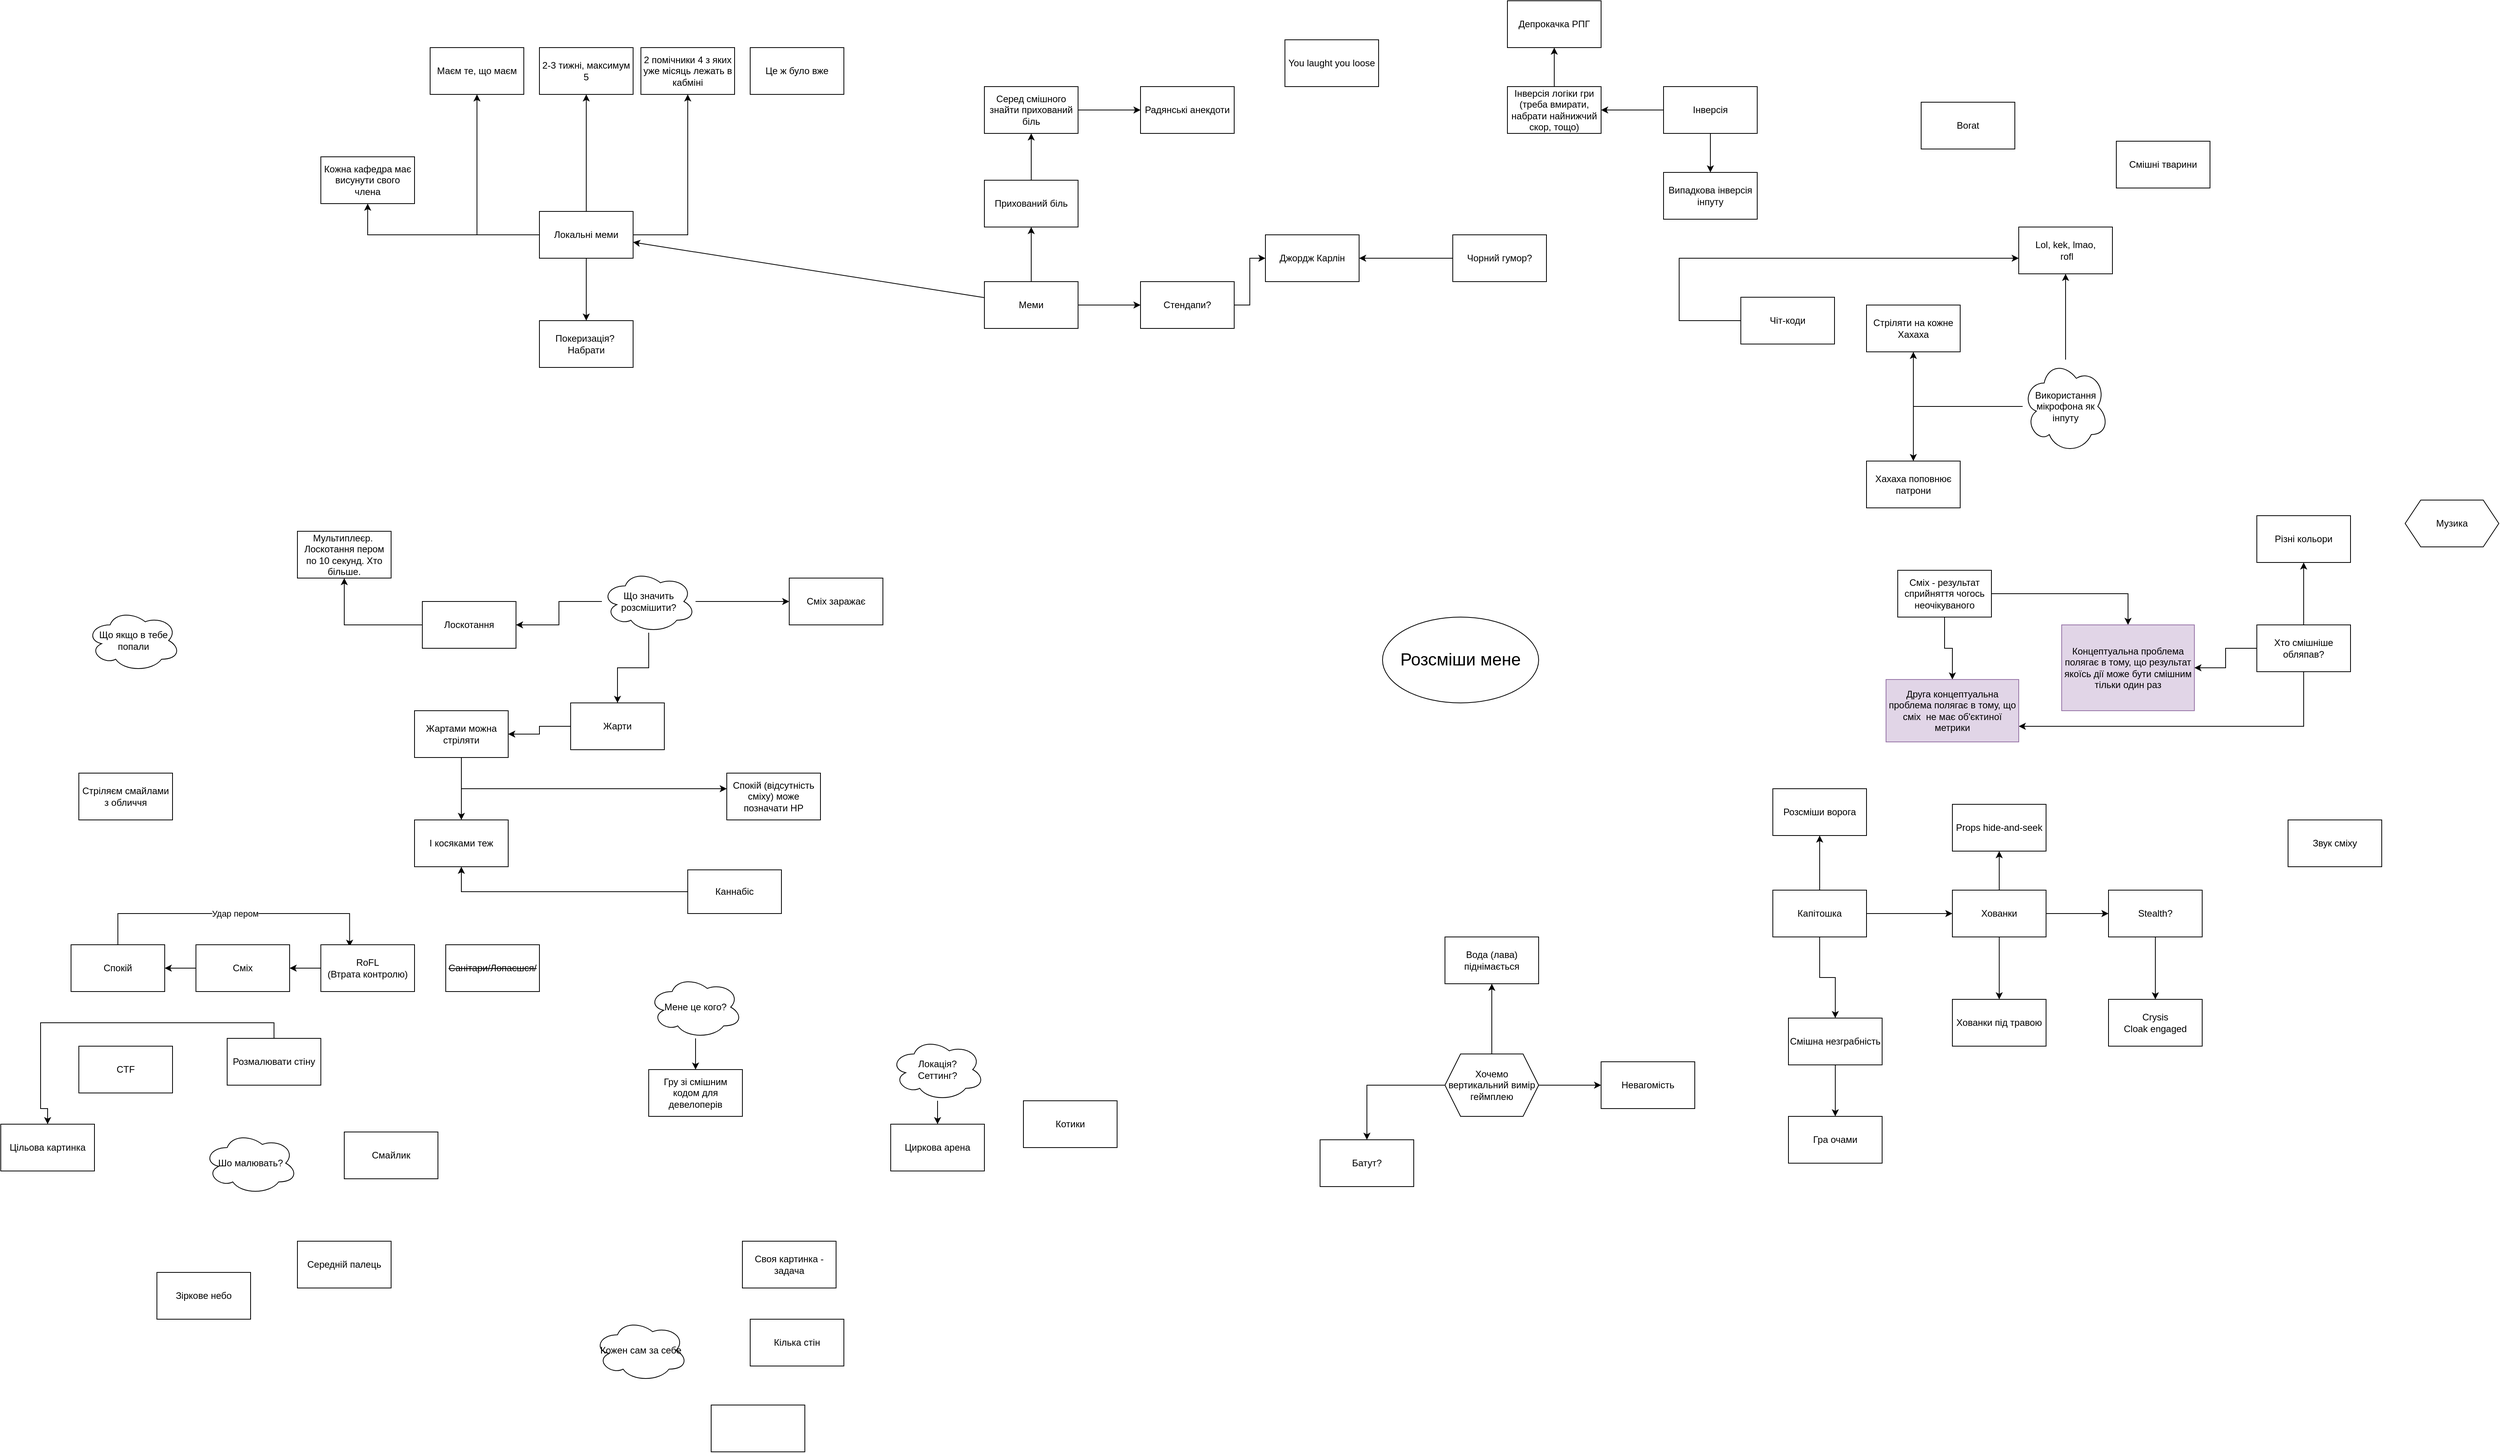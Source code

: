 <mxfile version="21.5.0" type="device" pages="4">
  <diagram name="Page-1" id="KfN3-ES_ZNWc4N_3WJaF">
    <mxGraphModel dx="2571" dy="1612" grid="1" gridSize="10" guides="1" tooltips="1" connect="1" arrows="1" fold="1" page="1" pageScale="1" pageWidth="1169" pageHeight="827" math="0" shadow="0">
      <root>
        <mxCell id="0" />
        <mxCell id="1" parent="0" />
        <mxCell id="_0yapwOF6thnZx6yAsIb-8" style="edgeStyle=orthogonalEdgeStyle;rounded=0;orthogonalLoop=1;jettySize=auto;html=1;" parent="1" source="_0yapwOF6thnZx6yAsIb-2" target="_0yapwOF6thnZx6yAsIb-9" edge="1">
          <mxGeometry relative="1" as="geometry">
            <mxPoint x="340" y="-50.0" as="targetPoint" />
          </mxGeometry>
        </mxCell>
        <mxCell id="_0yapwOF6thnZx6yAsIb-2" value="Лоскотання" style="whiteSpace=wrap;html=1;" parent="1" vertex="1">
          <mxGeometry x="-520" y="30" width="120" height="60" as="geometry" />
        </mxCell>
        <mxCell id="_0yapwOF6thnZx6yAsIb-4" value="Звук сміху" style="whiteSpace=wrap;html=1;" parent="1" vertex="1">
          <mxGeometry x="1870" y="310" width="120" height="60" as="geometry" />
        </mxCell>
        <mxCell id="_0yapwOF6thnZx6yAsIb-7" style="rounded=0;orthogonalLoop=1;jettySize=auto;html=1;" parent="1" source="_0yapwOF6thnZx6yAsIb-5" target="_0yapwOF6thnZx6yAsIb-6" edge="1">
          <mxGeometry relative="1" as="geometry" />
        </mxCell>
        <mxCell id="_0yapwOF6thnZx6yAsIb-5" value="Мене це кого?" style="ellipse;shape=cloud;whiteSpace=wrap;html=1;" parent="1" vertex="1">
          <mxGeometry x="-230" y="510" width="120" height="80" as="geometry" />
        </mxCell>
        <UserObject label="Гру зі смішним кодом для девелоперів" link="https://www.reddit.com/r/ProgrammerHumor/comments/9axy74/the_wonders_of_c/?rdt=42821" id="_0yapwOF6thnZx6yAsIb-6">
          <mxCell style="whiteSpace=wrap;html=1;" parent="1" vertex="1">
            <mxGeometry x="-230" y="630" width="120" height="60" as="geometry" />
          </mxCell>
        </UserObject>
        <mxCell id="_0yapwOF6thnZx6yAsIb-9" value="Мультиплеєр.&amp;nbsp;&lt;br&gt;Лоскотання пером по 10 секунд. Хто більше." style="rounded=0;whiteSpace=wrap;html=1;" parent="1" vertex="1">
          <mxGeometry x="-680" y="-60" width="120" height="60" as="geometry" />
        </mxCell>
        <mxCell id="_0yapwOF6thnZx6yAsIb-13" value="" style="edgeStyle=orthogonalEdgeStyle;rounded=0;orthogonalLoop=1;jettySize=auto;html=1;" parent="1" source="_0yapwOF6thnZx6yAsIb-11" target="_0yapwOF6thnZx6yAsIb-12" edge="1">
          <mxGeometry relative="1" as="geometry" />
        </mxCell>
        <mxCell id="_0yapwOF6thnZx6yAsIb-11" value="Локація?&lt;br&gt;Сеттинг?" style="ellipse;shape=cloud;whiteSpace=wrap;html=1;" parent="1" vertex="1">
          <mxGeometry x="80" y="590" width="120" height="80" as="geometry" />
        </mxCell>
        <mxCell id="_0yapwOF6thnZx6yAsIb-12" value="Циркова арена" style="whiteSpace=wrap;html=1;" parent="1" vertex="1">
          <mxGeometry x="80" y="700" width="120" height="60" as="geometry" />
        </mxCell>
        <mxCell id="_0yapwOF6thnZx6yAsIb-14" value="Батут?" style="whiteSpace=wrap;html=1;" parent="1" vertex="1">
          <mxGeometry x="630" y="720" width="120" height="60" as="geometry" />
        </mxCell>
        <mxCell id="_0yapwOF6thnZx6yAsIb-16" style="edgeStyle=orthogonalEdgeStyle;rounded=0;orthogonalLoop=1;jettySize=auto;html=1;" parent="1" source="_0yapwOF6thnZx6yAsIb-15" target="_0yapwOF6thnZx6yAsIb-14" edge="1">
          <mxGeometry relative="1" as="geometry" />
        </mxCell>
        <mxCell id="G07vMpwZUSxwYoVqWoru-33" value="" style="edgeStyle=orthogonalEdgeStyle;rounded=0;orthogonalLoop=1;jettySize=auto;html=1;" parent="1" source="_0yapwOF6thnZx6yAsIb-15" target="G07vMpwZUSxwYoVqWoru-32" edge="1">
          <mxGeometry relative="1" as="geometry" />
        </mxCell>
        <mxCell id="G07vMpwZUSxwYoVqWoru-35" value="" style="edgeStyle=orthogonalEdgeStyle;rounded=0;orthogonalLoop=1;jettySize=auto;html=1;" parent="1" source="_0yapwOF6thnZx6yAsIb-15" target="G07vMpwZUSxwYoVqWoru-34" edge="1">
          <mxGeometry relative="1" as="geometry" />
        </mxCell>
        <mxCell id="_0yapwOF6thnZx6yAsIb-15" value="Хочемо вертикальний вимір геймплею" style="shape=hexagon;perimeter=hexagonPerimeter2;whiteSpace=wrap;html=1;fixedSize=1;" parent="1" vertex="1">
          <mxGeometry x="790" y="610" width="120" height="80" as="geometry" />
        </mxCell>
        <mxCell id="_0yapwOF6thnZx6yAsIb-19" style="edgeStyle=orthogonalEdgeStyle;rounded=0;orthogonalLoop=1;jettySize=auto;html=1;" parent="1" source="_0yapwOF6thnZx6yAsIb-68" target="_0yapwOF6thnZx6yAsIb-20" edge="1">
          <mxGeometry relative="1" as="geometry">
            <mxPoint x="1800" y="-10" as="targetPoint" />
            <mxPoint x="1890" y="50" as="sourcePoint" />
          </mxGeometry>
        </mxCell>
        <mxCell id="_0yapwOF6thnZx6yAsIb-20" value="Різні кольори" style="whiteSpace=wrap;html=1;" parent="1" vertex="1">
          <mxGeometry x="1830" y="-80" width="120" height="60" as="geometry" />
        </mxCell>
        <mxCell id="_0yapwOF6thnZx6yAsIb-29" value="" style="edgeStyle=orthogonalEdgeStyle;rounded=0;orthogonalLoop=1;jettySize=auto;html=1;" parent="1" source="_0yapwOF6thnZx6yAsIb-21" target="_0yapwOF6thnZx6yAsIb-28" edge="1">
          <mxGeometry relative="1" as="geometry" />
        </mxCell>
        <mxCell id="_0yapwOF6thnZx6yAsIb-35" value="" style="edgeStyle=orthogonalEdgeStyle;rounded=0;orthogonalLoop=1;jettySize=auto;html=1;" parent="1" source="_0yapwOF6thnZx6yAsIb-21" target="_0yapwOF6thnZx6yAsIb-34" edge="1">
          <mxGeometry relative="1" as="geometry" />
        </mxCell>
        <mxCell id="_0yapwOF6thnZx6yAsIb-21" value="Меми" style="whiteSpace=wrap;html=1;" parent="1" vertex="1">
          <mxGeometry x="200" y="-380" width="120" height="60" as="geometry" />
        </mxCell>
        <mxCell id="_0yapwOF6thnZx6yAsIb-22" value="Котики" style="whiteSpace=wrap;html=1;" parent="1" vertex="1">
          <mxGeometry x="250" y="670" width="120" height="60" as="geometry" />
        </mxCell>
        <mxCell id="_0yapwOF6thnZx6yAsIb-50" style="edgeStyle=orthogonalEdgeStyle;rounded=0;orthogonalLoop=1;jettySize=auto;html=1;" parent="1" source="_0yapwOF6thnZx6yAsIb-24" target="_0yapwOF6thnZx6yAsIb-48" edge="1">
          <mxGeometry relative="1" as="geometry" />
        </mxCell>
        <mxCell id="_0yapwOF6thnZx6yAsIb-24" value="Каннабіс" style="whiteSpace=wrap;html=1;" parent="1" vertex="1">
          <mxGeometry x="-180" y="374" width="120" height="56" as="geometry" />
        </mxCell>
        <mxCell id="_0yapwOF6thnZx6yAsIb-79" value="" style="edgeStyle=orthogonalEdgeStyle;rounded=0;orthogonalLoop=1;jettySize=auto;html=1;" parent="1" source="_0yapwOF6thnZx6yAsIb-26" target="_0yapwOF6thnZx6yAsIb-78" edge="1">
          <mxGeometry relative="1" as="geometry" />
        </mxCell>
        <mxCell id="_0yapwOF6thnZx6yAsIb-81" style="edgeStyle=orthogonalEdgeStyle;rounded=0;orthogonalLoop=1;jettySize=auto;html=1;" parent="1" source="_0yapwOF6thnZx6yAsIb-26" target="_0yapwOF6thnZx6yAsIb-80" edge="1">
          <mxGeometry relative="1" as="geometry" />
        </mxCell>
        <mxCell id="G07vMpwZUSxwYoVqWoru-2" value="" style="edgeStyle=orthogonalEdgeStyle;rounded=0;orthogonalLoop=1;jettySize=auto;html=1;" parent="1" source="_0yapwOF6thnZx6yAsIb-26" target="G07vMpwZUSxwYoVqWoru-1" edge="1">
          <mxGeometry relative="1" as="geometry" />
        </mxCell>
        <mxCell id="_0yapwOF6thnZx6yAsIb-26" value="Капітошка" style="whiteSpace=wrap;html=1;" parent="1" vertex="1">
          <mxGeometry x="1210" y="400" width="120" height="60" as="geometry" />
        </mxCell>
        <mxCell id="_0yapwOF6thnZx6yAsIb-38" style="edgeStyle=orthogonalEdgeStyle;rounded=0;orthogonalLoop=1;jettySize=auto;html=1;" parent="1" source="_0yapwOF6thnZx6yAsIb-27" target="_0yapwOF6thnZx6yAsIb-36" edge="1">
          <mxGeometry relative="1" as="geometry" />
        </mxCell>
        <mxCell id="_0yapwOF6thnZx6yAsIb-27" value="Чорний гумор?&lt;br&gt;" style="whiteSpace=wrap;html=1;" parent="1" vertex="1">
          <mxGeometry x="800" y="-440" width="120" height="60" as="geometry" />
        </mxCell>
        <mxCell id="_0yapwOF6thnZx6yAsIb-31" value="" style="edgeStyle=orthogonalEdgeStyle;rounded=0;orthogonalLoop=1;jettySize=auto;html=1;" parent="1" source="_0yapwOF6thnZx6yAsIb-28" target="_0yapwOF6thnZx6yAsIb-30" edge="1">
          <mxGeometry relative="1" as="geometry" />
        </mxCell>
        <mxCell id="_0yapwOF6thnZx6yAsIb-28" value="Прихований біль" style="whiteSpace=wrap;html=1;" parent="1" vertex="1">
          <mxGeometry x="200" y="-510" width="120" height="60" as="geometry" />
        </mxCell>
        <mxCell id="_0yapwOF6thnZx6yAsIb-33" value="" style="edgeStyle=orthogonalEdgeStyle;rounded=0;orthogonalLoop=1;jettySize=auto;html=1;" parent="1" source="_0yapwOF6thnZx6yAsIb-30" target="_0yapwOF6thnZx6yAsIb-32" edge="1">
          <mxGeometry relative="1" as="geometry" />
        </mxCell>
        <mxCell id="_0yapwOF6thnZx6yAsIb-30" value="Серед смішного знайти прихований біль" style="whiteSpace=wrap;html=1;" parent="1" vertex="1">
          <mxGeometry x="200" y="-630" width="120" height="60" as="geometry" />
        </mxCell>
        <mxCell id="_0yapwOF6thnZx6yAsIb-32" value="Радянські анекдоти" style="whiteSpace=wrap;html=1;" parent="1" vertex="1">
          <mxGeometry x="400" y="-630" width="120" height="60" as="geometry" />
        </mxCell>
        <mxCell id="_0yapwOF6thnZx6yAsIb-37" value="" style="edgeStyle=orthogonalEdgeStyle;rounded=0;orthogonalLoop=1;jettySize=auto;html=1;" parent="1" source="_0yapwOF6thnZx6yAsIb-34" target="_0yapwOF6thnZx6yAsIb-36" edge="1">
          <mxGeometry relative="1" as="geometry" />
        </mxCell>
        <mxCell id="_0yapwOF6thnZx6yAsIb-34" value="Стендапи?" style="whiteSpace=wrap;html=1;" parent="1" vertex="1">
          <mxGeometry x="400" y="-380" width="120" height="60" as="geometry" />
        </mxCell>
        <mxCell id="_0yapwOF6thnZx6yAsIb-36" value="Джордж Карлін" style="whiteSpace=wrap;html=1;" parent="1" vertex="1">
          <mxGeometry x="560" y="-440" width="120" height="60" as="geometry" />
        </mxCell>
        <mxCell id="_0yapwOF6thnZx6yAsIb-40" style="edgeStyle=orthogonalEdgeStyle;rounded=0;orthogonalLoop=1;jettySize=auto;html=1;" parent="1" source="_0yapwOF6thnZx6yAsIb-39" target="_0yapwOF6thnZx6yAsIb-2" edge="1">
          <mxGeometry relative="1" as="geometry" />
        </mxCell>
        <mxCell id="_0yapwOF6thnZx6yAsIb-42" value="" style="edgeStyle=orthogonalEdgeStyle;rounded=0;orthogonalLoop=1;jettySize=auto;html=1;" parent="1" source="_0yapwOF6thnZx6yAsIb-39" target="_0yapwOF6thnZx6yAsIb-41" edge="1">
          <mxGeometry relative="1" as="geometry" />
        </mxCell>
        <mxCell id="_0yapwOF6thnZx6yAsIb-44" style="edgeStyle=orthogonalEdgeStyle;rounded=0;orthogonalLoop=1;jettySize=auto;html=1;" parent="1" source="_0yapwOF6thnZx6yAsIb-39" target="_0yapwOF6thnZx6yAsIb-43" edge="1">
          <mxGeometry relative="1" as="geometry" />
        </mxCell>
        <mxCell id="_0yapwOF6thnZx6yAsIb-39" value="Що значить розсмішити?" style="ellipse;shape=cloud;whiteSpace=wrap;html=1;" parent="1" vertex="1">
          <mxGeometry x="-290" y="-10" width="120" height="80" as="geometry" />
        </mxCell>
        <mxCell id="_0yapwOF6thnZx6yAsIb-46" value="" style="edgeStyle=orthogonalEdgeStyle;rounded=0;orthogonalLoop=1;jettySize=auto;html=1;" parent="1" source="_0yapwOF6thnZx6yAsIb-41" target="_0yapwOF6thnZx6yAsIb-45" edge="1">
          <mxGeometry relative="1" as="geometry" />
        </mxCell>
        <mxCell id="_0yapwOF6thnZx6yAsIb-41" value="Жарти" style="whiteSpace=wrap;html=1;" parent="1" vertex="1">
          <mxGeometry x="-330" y="160" width="120" height="60" as="geometry" />
        </mxCell>
        <mxCell id="_0yapwOF6thnZx6yAsIb-43" value="Сміх заражає" style="whiteSpace=wrap;html=1;" parent="1" vertex="1">
          <mxGeometry x="-50" width="120" height="60" as="geometry" />
        </mxCell>
        <mxCell id="_0yapwOF6thnZx6yAsIb-49" value="" style="edgeStyle=orthogonalEdgeStyle;rounded=0;orthogonalLoop=1;jettySize=auto;html=1;" parent="1" source="_0yapwOF6thnZx6yAsIb-45" target="_0yapwOF6thnZx6yAsIb-48" edge="1">
          <mxGeometry relative="1" as="geometry" />
        </mxCell>
        <mxCell id="G07vMpwZUSxwYoVqWoru-12" style="edgeStyle=orthogonalEdgeStyle;rounded=0;orthogonalLoop=1;jettySize=auto;html=1;" parent="1" source="_0yapwOF6thnZx6yAsIb-45" target="G07vMpwZUSxwYoVqWoru-11" edge="1">
          <mxGeometry relative="1" as="geometry">
            <Array as="points">
              <mxPoint x="-470" y="270" />
            </Array>
          </mxGeometry>
        </mxCell>
        <mxCell id="_0yapwOF6thnZx6yAsIb-45" value="Жартами можна стріляти" style="whiteSpace=wrap;html=1;" parent="1" vertex="1">
          <mxGeometry x="-530" y="170" width="120" height="60" as="geometry" />
        </mxCell>
        <mxCell id="_0yapwOF6thnZx6yAsIb-48" value="І косяками теж" style="whiteSpace=wrap;html=1;" parent="1" vertex="1">
          <mxGeometry x="-530" y="310" width="120" height="60" as="geometry" />
        </mxCell>
        <mxCell id="_0yapwOF6thnZx6yAsIb-54" value="" style="rounded=0;orthogonalLoop=1;jettySize=auto;html=1;" parent="1" source="_0yapwOF6thnZx6yAsIb-21" target="_0yapwOF6thnZx6yAsIb-53" edge="1">
          <mxGeometry relative="1" as="geometry">
            <mxPoint x="130.0" y="-290" as="targetPoint" />
            <mxPoint x="510" y="-100" as="sourcePoint" />
          </mxGeometry>
        </mxCell>
        <mxCell id="_0yapwOF6thnZx6yAsIb-58" style="edgeStyle=orthogonalEdgeStyle;rounded=0;orthogonalLoop=1;jettySize=auto;html=1;" parent="1" source="_0yapwOF6thnZx6yAsIb-53" target="_0yapwOF6thnZx6yAsIb-56" edge="1">
          <mxGeometry relative="1" as="geometry" />
        </mxCell>
        <mxCell id="_0yapwOF6thnZx6yAsIb-59" style="edgeStyle=orthogonalEdgeStyle;rounded=0;orthogonalLoop=1;jettySize=auto;html=1;" parent="1" source="_0yapwOF6thnZx6yAsIb-53" target="_0yapwOF6thnZx6yAsIb-55" edge="1">
          <mxGeometry relative="1" as="geometry" />
        </mxCell>
        <mxCell id="_0yapwOF6thnZx6yAsIb-70" style="edgeStyle=orthogonalEdgeStyle;rounded=0;orthogonalLoop=1;jettySize=auto;html=1;" parent="1" source="_0yapwOF6thnZx6yAsIb-53" target="_0yapwOF6thnZx6yAsIb-69" edge="1">
          <mxGeometry relative="1" as="geometry" />
        </mxCell>
        <mxCell id="_0yapwOF6thnZx6yAsIb-75" style="edgeStyle=orthogonalEdgeStyle;rounded=0;orthogonalLoop=1;jettySize=auto;html=1;" parent="1" source="_0yapwOF6thnZx6yAsIb-53" target="_0yapwOF6thnZx6yAsIb-74" edge="1">
          <mxGeometry relative="1" as="geometry" />
        </mxCell>
        <mxCell id="G07vMpwZUSxwYoVqWoru-19" value="" style="edgeStyle=orthogonalEdgeStyle;rounded=0;orthogonalLoop=1;jettySize=auto;html=1;" parent="1" source="_0yapwOF6thnZx6yAsIb-53" target="G07vMpwZUSxwYoVqWoru-18" edge="1">
          <mxGeometry relative="1" as="geometry" />
        </mxCell>
        <mxCell id="_0yapwOF6thnZx6yAsIb-53" value="Локальні меми" style="whiteSpace=wrap;html=1;" parent="1" vertex="1">
          <mxGeometry x="-370" y="-470" width="120" height="60" as="geometry" />
        </mxCell>
        <mxCell id="_0yapwOF6thnZx6yAsIb-55" value="2 помічники 4 з яких уже місяць лежать в кабміні" style="whiteSpace=wrap;html=1;" parent="1" vertex="1">
          <mxGeometry x="-240" y="-680" width="120" height="60" as="geometry" />
        </mxCell>
        <mxCell id="_0yapwOF6thnZx6yAsIb-56" value="2-3 тижні, максимум 5" style="whiteSpace=wrap;html=1;" parent="1" vertex="1">
          <mxGeometry x="-370" y="-680" width="120" height="60" as="geometry" />
        </mxCell>
        <mxCell id="_0yapwOF6thnZx6yAsIb-63" value="" style="edgeStyle=orthogonalEdgeStyle;rounded=0;orthogonalLoop=1;jettySize=auto;html=1;" parent="1" source="_0yapwOF6thnZx6yAsIb-61" target="_0yapwOF6thnZx6yAsIb-62" edge="1">
          <mxGeometry relative="1" as="geometry" />
        </mxCell>
        <mxCell id="_0yapwOF6thnZx6yAsIb-67" style="edgeStyle=orthogonalEdgeStyle;rounded=0;orthogonalLoop=1;jettySize=auto;html=1;" parent="1" source="_0yapwOF6thnZx6yAsIb-61" target="_0yapwOF6thnZx6yAsIb-64" edge="1">
          <mxGeometry relative="1" as="geometry" />
        </mxCell>
        <mxCell id="_0yapwOF6thnZx6yAsIb-72" value="" style="edgeStyle=orthogonalEdgeStyle;rounded=0;orthogonalLoop=1;jettySize=auto;html=1;" parent="1" source="_0yapwOF6thnZx6yAsIb-61" target="_0yapwOF6thnZx6yAsIb-71" edge="1">
          <mxGeometry relative="1" as="geometry" />
        </mxCell>
        <mxCell id="_0yapwOF6thnZx6yAsIb-61" value="Використання мікрофона&amp;nbsp;як інпуту" style="ellipse;shape=cloud;whiteSpace=wrap;html=1;" parent="1" vertex="1">
          <mxGeometry x="1530" y="-280" width="110" height="120" as="geometry" />
        </mxCell>
        <mxCell id="_0yapwOF6thnZx6yAsIb-62" value="Стріляти на кожне Хахаха" style="whiteSpace=wrap;html=1;" parent="1" vertex="1">
          <mxGeometry x="1330" y="-350" width="120" height="60" as="geometry" />
        </mxCell>
        <mxCell id="_0yapwOF6thnZx6yAsIb-64" value="Хахаха поповнює патрони" style="whiteSpace=wrap;html=1;" parent="1" vertex="1">
          <mxGeometry x="1330" y="-150" width="120" height="60" as="geometry" />
        </mxCell>
        <mxCell id="_0yapwOF6thnZx6yAsIb-66" value="Музика" style="shape=hexagon;perimeter=hexagonPerimeter2;whiteSpace=wrap;html=1;fixedSize=1;size=20;" parent="1" vertex="1">
          <mxGeometry x="2020" y="-100" width="120" height="60" as="geometry" />
        </mxCell>
        <mxCell id="G07vMpwZUSxwYoVqWoru-5" value="" style="edgeStyle=orthogonalEdgeStyle;rounded=0;orthogonalLoop=1;jettySize=auto;html=1;" parent="1" source="_0yapwOF6thnZx6yAsIb-68" target="G07vMpwZUSxwYoVqWoru-4" edge="1">
          <mxGeometry relative="1" as="geometry" />
        </mxCell>
        <mxCell id="G07vMpwZUSxwYoVqWoru-9" style="edgeStyle=orthogonalEdgeStyle;rounded=0;orthogonalLoop=1;jettySize=auto;html=1;" parent="1" source="_0yapwOF6thnZx6yAsIb-68" target="G07vMpwZUSxwYoVqWoru-7" edge="1">
          <mxGeometry relative="1" as="geometry">
            <Array as="points">
              <mxPoint x="1890" y="190" />
            </Array>
          </mxGeometry>
        </mxCell>
        <mxCell id="_0yapwOF6thnZx6yAsIb-68" value="Хто смішніше обляпав?" style="whiteSpace=wrap;html=1;" parent="1" vertex="1">
          <mxGeometry x="1830" y="60" width="120" height="60" as="geometry" />
        </mxCell>
        <mxCell id="_0yapwOF6thnZx6yAsIb-69" value="Маєм те, що маєм" style="whiteSpace=wrap;html=1;" parent="1" vertex="1">
          <mxGeometry x="-510" y="-680" width="120" height="60" as="geometry" />
        </mxCell>
        <mxCell id="_0yapwOF6thnZx6yAsIb-71" value="Lol, kek, lmao,&lt;br&gt;&amp;nbsp;rofl" style="whiteSpace=wrap;html=1;" parent="1" vertex="1">
          <mxGeometry x="1525" y="-450" width="120" height="60" as="geometry" />
        </mxCell>
        <mxCell id="_0yapwOF6thnZx6yAsIb-74" value="Кожна кафедра має висунути свого члена" style="whiteSpace=wrap;html=1;" parent="1" vertex="1">
          <mxGeometry x="-650" y="-540" width="120" height="60" as="geometry" />
        </mxCell>
        <mxCell id="_0yapwOF6thnZx6yAsIb-76" value="Гра очами" style="whiteSpace=wrap;html=1;" parent="1" vertex="1">
          <mxGeometry x="1230" y="690" width="120" height="60" as="geometry" />
        </mxCell>
        <mxCell id="_0yapwOF6thnZx6yAsIb-84" value="" style="edgeStyle=orthogonalEdgeStyle;rounded=0;orthogonalLoop=1;jettySize=auto;html=1;" parent="1" source="_0yapwOF6thnZx6yAsIb-78" target="_0yapwOF6thnZx6yAsIb-83" edge="1">
          <mxGeometry relative="1" as="geometry" />
        </mxCell>
        <mxCell id="_0yapwOF6thnZx6yAsIb-86" value="" style="edgeStyle=orthogonalEdgeStyle;rounded=0;orthogonalLoop=1;jettySize=auto;html=1;" parent="1" source="_0yapwOF6thnZx6yAsIb-78" target="_0yapwOF6thnZx6yAsIb-85" edge="1">
          <mxGeometry relative="1" as="geometry" />
        </mxCell>
        <mxCell id="_0yapwOF6thnZx6yAsIb-90" value="" style="edgeStyle=orthogonalEdgeStyle;rounded=0;orthogonalLoop=1;jettySize=auto;html=1;" parent="1" source="_0yapwOF6thnZx6yAsIb-78" target="_0yapwOF6thnZx6yAsIb-89" edge="1">
          <mxGeometry relative="1" as="geometry" />
        </mxCell>
        <mxCell id="_0yapwOF6thnZx6yAsIb-78" value="Хованки" style="whiteSpace=wrap;html=1;" parent="1" vertex="1">
          <mxGeometry x="1440" y="400" width="120" height="60" as="geometry" />
        </mxCell>
        <mxCell id="_0yapwOF6thnZx6yAsIb-82" style="edgeStyle=orthogonalEdgeStyle;rounded=0;orthogonalLoop=1;jettySize=auto;html=1;" parent="1" source="_0yapwOF6thnZx6yAsIb-80" target="_0yapwOF6thnZx6yAsIb-76" edge="1">
          <mxGeometry relative="1" as="geometry" />
        </mxCell>
        <mxCell id="_0yapwOF6thnZx6yAsIb-80" value="Смішна незграбність" style="whiteSpace=wrap;html=1;" parent="1" vertex="1">
          <mxGeometry x="1230" y="564" width="120" height="60" as="geometry" />
        </mxCell>
        <mxCell id="_0yapwOF6thnZx6yAsIb-83" value="Props hide-and-seek" style="whiteSpace=wrap;html=1;" parent="1" vertex="1">
          <mxGeometry x="1440" y="290" width="120" height="60" as="geometry" />
        </mxCell>
        <mxCell id="_0yapwOF6thnZx6yAsIb-88" value="" style="edgeStyle=orthogonalEdgeStyle;rounded=0;orthogonalLoop=1;jettySize=auto;html=1;" parent="1" source="_0yapwOF6thnZx6yAsIb-85" target="_0yapwOF6thnZx6yAsIb-87" edge="1">
          <mxGeometry relative="1" as="geometry" />
        </mxCell>
        <mxCell id="_0yapwOF6thnZx6yAsIb-85" value="Stealth?" style="whiteSpace=wrap;html=1;" parent="1" vertex="1">
          <mxGeometry x="1640" y="400" width="120" height="60" as="geometry" />
        </mxCell>
        <UserObject label="Crysis&lt;br&gt;Cloak engaged" link="https://youtu.be/HLddvNiXym4?si=b0Jaok7VG8sHIn-R&amp;t=6" id="_0yapwOF6thnZx6yAsIb-87">
          <mxCell style="whiteSpace=wrap;html=1;" parent="1" vertex="1">
            <mxGeometry x="1640" y="540" width="120" height="60" as="geometry" />
          </mxCell>
        </UserObject>
        <mxCell id="_0yapwOF6thnZx6yAsIb-89" value="Хованки під травою" style="whiteSpace=wrap;html=1;" parent="1" vertex="1">
          <mxGeometry x="1440" y="540" width="120" height="60" as="geometry" />
        </mxCell>
        <mxCell id="_0yapwOF6thnZx6yAsIb-92" value="Смішні тварини" style="whiteSpace=wrap;html=1;" parent="1" vertex="1">
          <mxGeometry x="1650" y="-560" width="120" height="60" as="geometry" />
        </mxCell>
        <mxCell id="_0yapwOF6thnZx6yAsIb-93" value="Borat" style="whiteSpace=wrap;html=1;" parent="1" vertex="1">
          <mxGeometry x="1400" y="-610" width="120" height="60" as="geometry" />
        </mxCell>
        <mxCell id="_0yapwOF6thnZx6yAsIb-94" value="Розсміши мене" style="ellipse;whiteSpace=wrap;html=1;fontSize=22;" parent="1" vertex="1">
          <mxGeometry x="710" y="50" width="200" height="110" as="geometry" />
        </mxCell>
        <mxCell id="_0yapwOF6thnZx6yAsIb-98" value="" style="edgeStyle=orthogonalEdgeStyle;rounded=0;orthogonalLoop=1;jettySize=auto;html=1;" parent="1" source="_0yapwOF6thnZx6yAsIb-96" target="_0yapwOF6thnZx6yAsIb-97" edge="1">
          <mxGeometry relative="1" as="geometry" />
        </mxCell>
        <mxCell id="_0yapwOF6thnZx6yAsIb-101" value="" style="edgeStyle=orthogonalEdgeStyle;rounded=0;orthogonalLoop=1;jettySize=auto;html=1;" parent="1" source="_0yapwOF6thnZx6yAsIb-96" target="_0yapwOF6thnZx6yAsIb-100" edge="1">
          <mxGeometry relative="1" as="geometry" />
        </mxCell>
        <mxCell id="_0yapwOF6thnZx6yAsIb-96" value="Інверсія" style="whiteSpace=wrap;html=1;" parent="1" vertex="1">
          <mxGeometry x="1070" y="-630" width="120" height="60" as="geometry" />
        </mxCell>
        <mxCell id="_0yapwOF6thnZx6yAsIb-97" value="Випадкова інверсія інпуту" style="whiteSpace=wrap;html=1;" parent="1" vertex="1">
          <mxGeometry x="1070" y="-520" width="120" height="60" as="geometry" />
        </mxCell>
        <mxCell id="_0yapwOF6thnZx6yAsIb-103" value="" style="edgeStyle=orthogonalEdgeStyle;rounded=0;orthogonalLoop=1;jettySize=auto;html=1;" parent="1" source="_0yapwOF6thnZx6yAsIb-100" target="_0yapwOF6thnZx6yAsIb-102" edge="1">
          <mxGeometry relative="1" as="geometry" />
        </mxCell>
        <mxCell id="_0yapwOF6thnZx6yAsIb-100" value="Інверсія логіки гри (треба вмирати, набрати найнижчий скор, тощо)" style="whiteSpace=wrap;html=1;" parent="1" vertex="1">
          <mxGeometry x="870" y="-630" width="120" height="60" as="geometry" />
        </mxCell>
        <mxCell id="_0yapwOF6thnZx6yAsIb-102" value="Депрокачка РПГ" style="whiteSpace=wrap;html=1;" parent="1" vertex="1">
          <mxGeometry x="870" y="-740" width="120" height="60" as="geometry" />
        </mxCell>
        <mxCell id="G07vMpwZUSxwYoVqWoru-1" value="Розсміши ворога" style="whiteSpace=wrap;html=1;" parent="1" vertex="1">
          <mxGeometry x="1210" y="270" width="120" height="60" as="geometry" />
        </mxCell>
        <mxCell id="G07vMpwZUSxwYoVqWoru-6" style="edgeStyle=orthogonalEdgeStyle;rounded=0;orthogonalLoop=1;jettySize=auto;html=1;" parent="1" source="G07vMpwZUSxwYoVqWoru-3" target="G07vMpwZUSxwYoVqWoru-4" edge="1">
          <mxGeometry relative="1" as="geometry" />
        </mxCell>
        <mxCell id="G07vMpwZUSxwYoVqWoru-8" value="" style="edgeStyle=orthogonalEdgeStyle;rounded=0;orthogonalLoop=1;jettySize=auto;html=1;" parent="1" source="G07vMpwZUSxwYoVqWoru-3" target="G07vMpwZUSxwYoVqWoru-7" edge="1">
          <mxGeometry relative="1" as="geometry" />
        </mxCell>
        <mxCell id="G07vMpwZUSxwYoVqWoru-3" value="Сміх - результат сприйняття чогось неочікуваного" style="whiteSpace=wrap;html=1;" parent="1" vertex="1">
          <mxGeometry x="1370" y="-10" width="120" height="60" as="geometry" />
        </mxCell>
        <mxCell id="G07vMpwZUSxwYoVqWoru-4" value="Концептуальна проблема полягає в тому, що результат якоїсь дії може бути смішним тільки один раз" style="whiteSpace=wrap;html=1;fillColor=#e1d5e7;strokeColor=#9673a6;" parent="1" vertex="1">
          <mxGeometry x="1580" y="60" width="170" height="110" as="geometry" />
        </mxCell>
        <mxCell id="G07vMpwZUSxwYoVqWoru-7" value="Друга концептуальна проблема полягає в тому, що сміх&amp;nbsp; не має об&#39;єктиної метрики" style="whiteSpace=wrap;html=1;fillColor=#e1d5e7;strokeColor=#9673a6;" parent="1" vertex="1">
          <mxGeometry x="1355" y="130" width="170" height="80" as="geometry" />
        </mxCell>
        <UserObject label="You laught you loose" link="https://www.youtube.com/watch?v=VOGDF9FjCKU" id="G07vMpwZUSxwYoVqWoru-10">
          <mxCell style="whiteSpace=wrap;html=1;" parent="1" vertex="1">
            <mxGeometry x="585" y="-690" width="120" height="60" as="geometry" />
          </mxCell>
        </UserObject>
        <mxCell id="G07vMpwZUSxwYoVqWoru-11" value="Спокій (відсутність сміху) може позначати HP" style="whiteSpace=wrap;html=1;" parent="1" vertex="1">
          <mxGeometry x="-130" y="250" width="120" height="60" as="geometry" />
        </mxCell>
        <mxCell id="G07vMpwZUSxwYoVqWoru-14" style="edgeStyle=orthogonalEdgeStyle;rounded=0;orthogonalLoop=1;jettySize=auto;html=1;" parent="1" source="G07vMpwZUSxwYoVqWoru-13" target="_0yapwOF6thnZx6yAsIb-71" edge="1">
          <mxGeometry relative="1" as="geometry">
            <Array as="points">
              <mxPoint x="1090" y="-410" />
            </Array>
          </mxGeometry>
        </mxCell>
        <mxCell id="G07vMpwZUSxwYoVqWoru-13" value="Чіт-коди" style="whiteSpace=wrap;html=1;" parent="1" vertex="1">
          <mxGeometry x="1169" y="-360" width="120" height="60" as="geometry" />
        </mxCell>
        <mxCell id="G07vMpwZUSxwYoVqWoru-18" value="Покеризація?&amp;nbsp;&lt;br&gt;Набрати" style="whiteSpace=wrap;html=1;" parent="1" vertex="1">
          <mxGeometry x="-370" y="-330" width="120" height="60" as="geometry" />
        </mxCell>
        <mxCell id="G07vMpwZUSxwYoVqWoru-20" value="Це ж було вже" style="whiteSpace=wrap;html=1;" parent="1" vertex="1">
          <mxGeometry x="-100" y="-680" width="120" height="60" as="geometry" />
        </mxCell>
        <mxCell id="Yqaqj0FUVJKAN8NMk0d1-1" value="Удар пером" style="edgeStyle=orthogonalEdgeStyle;rounded=0;orthogonalLoop=1;jettySize=auto;html=1;entryX=0.307;entryY=0.043;entryDx=0;entryDy=0;entryPerimeter=0;" parent="1" source="G07vMpwZUSxwYoVqWoru-21" target="G07vMpwZUSxwYoVqWoru-24" edge="1">
          <mxGeometry relative="1" as="geometry">
            <Array as="points">
              <mxPoint x="-910" y="430" />
              <mxPoint x="-613" y="430" />
            </Array>
          </mxGeometry>
        </mxCell>
        <mxCell id="G07vMpwZUSxwYoVqWoru-21" value="Спокій" style="whiteSpace=wrap;html=1;" parent="1" vertex="1">
          <mxGeometry x="-970" y="470" width="120" height="60" as="geometry" />
        </mxCell>
        <mxCell id="Yqaqj0FUVJKAN8NMk0d1-4" value="" style="edgeStyle=orthogonalEdgeStyle;rounded=0;orthogonalLoop=1;jettySize=auto;html=1;" parent="1" source="G07vMpwZUSxwYoVqWoru-22" target="G07vMpwZUSxwYoVqWoru-21" edge="1">
          <mxGeometry relative="1" as="geometry" />
        </mxCell>
        <mxCell id="G07vMpwZUSxwYoVqWoru-22" value="Сміх" style="whiteSpace=wrap;html=1;" parent="1" vertex="1">
          <mxGeometry x="-810" y="470" width="120" height="60" as="geometry" />
        </mxCell>
        <mxCell id="Yqaqj0FUVJKAN8NMk0d1-3" style="edgeStyle=orthogonalEdgeStyle;rounded=0;orthogonalLoop=1;jettySize=auto;html=1;entryX=1;entryY=0.5;entryDx=0;entryDy=0;" parent="1" source="G07vMpwZUSxwYoVqWoru-24" target="G07vMpwZUSxwYoVqWoru-22" edge="1">
          <mxGeometry relative="1" as="geometry" />
        </mxCell>
        <mxCell id="G07vMpwZUSxwYoVqWoru-24" value="RoFL&lt;br&gt;(Втрата контролю)" style="whiteSpace=wrap;html=1;" parent="1" vertex="1">
          <mxGeometry x="-650" y="470" width="120" height="60" as="geometry" />
        </mxCell>
        <mxCell id="G07vMpwZUSxwYoVqWoru-26" value="&lt;strike&gt;Санітари/Лопаєшся/&lt;/strike&gt;" style="whiteSpace=wrap;html=1;" parent="1" vertex="1">
          <mxGeometry x="-490" y="470" width="120" height="60" as="geometry" />
        </mxCell>
        <mxCell id="G07vMpwZUSxwYoVqWoru-28" value="CTF" style="whiteSpace=wrap;html=1;" parent="1" vertex="1">
          <mxGeometry x="-960" y="600" width="120" height="60" as="geometry" />
        </mxCell>
        <mxCell id="G07vMpwZUSxwYoVqWoru-43" style="edgeStyle=orthogonalEdgeStyle;rounded=0;orthogonalLoop=1;jettySize=auto;html=1;" parent="1" source="G07vMpwZUSxwYoVqWoru-30" target="G07vMpwZUSxwYoVqWoru-44" edge="1">
          <mxGeometry relative="1" as="geometry">
            <mxPoint x="-1010" y="680" as="targetPoint" />
            <Array as="points">
              <mxPoint x="-710" y="570" />
              <mxPoint x="-1009" y="570" />
              <mxPoint x="-1009" y="680" />
              <mxPoint x="-1000" y="680" />
            </Array>
          </mxGeometry>
        </mxCell>
        <mxCell id="G07vMpwZUSxwYoVqWoru-30" value="Розмалювати стіну" style="whiteSpace=wrap;html=1;" parent="1" vertex="1">
          <mxGeometry x="-770" y="590" width="120" height="60" as="geometry" />
        </mxCell>
        <mxCell id="G07vMpwZUSxwYoVqWoru-32" value="Вода (лава) піднімається" style="whiteSpace=wrap;html=1;" parent="1" vertex="1">
          <mxGeometry x="790" y="460" width="120" height="60" as="geometry" />
        </mxCell>
        <mxCell id="G07vMpwZUSxwYoVqWoru-34" value="Невагомість" style="whiteSpace=wrap;html=1;" parent="1" vertex="1">
          <mxGeometry x="990" y="620" width="120" height="60" as="geometry" />
        </mxCell>
        <mxCell id="G07vMpwZUSxwYoVqWoru-39" value="Що якщо в тебе попали" style="ellipse;shape=cloud;whiteSpace=wrap;html=1;" parent="1" vertex="1">
          <mxGeometry x="-950" y="40" width="120" height="80" as="geometry" />
        </mxCell>
        <mxCell id="G07vMpwZUSxwYoVqWoru-40" value="Шо малювать?" style="ellipse;shape=cloud;whiteSpace=wrap;html=1;" parent="1" vertex="1">
          <mxGeometry x="-800" y="710" width="120" height="80" as="geometry" />
        </mxCell>
        <mxCell id="G07vMpwZUSxwYoVqWoru-41" value="Смайлик" style="whiteSpace=wrap;html=1;" parent="1" vertex="1">
          <mxGeometry x="-620" y="710" width="120" height="60" as="geometry" />
        </mxCell>
        <mxCell id="G07vMpwZUSxwYoVqWoru-42" value="Середній палець" style="whiteSpace=wrap;html=1;" parent="1" vertex="1">
          <mxGeometry x="-680" y="850" width="120" height="60" as="geometry" />
        </mxCell>
        <mxCell id="G07vMpwZUSxwYoVqWoru-44" value="Цільова картинка" style="whiteSpace=wrap;html=1;" parent="1" vertex="1">
          <mxGeometry x="-1060" y="700" width="120" height="60" as="geometry" />
        </mxCell>
        <mxCell id="G07vMpwZUSxwYoVqWoru-45" value="Зіркове небо" style="whiteSpace=wrap;html=1;" parent="1" vertex="1">
          <mxGeometry x="-860" y="890" width="120" height="60" as="geometry" />
        </mxCell>
        <mxCell id="G07vMpwZUSxwYoVqWoru-48" value="Кожен сам за себе" style="ellipse;shape=cloud;whiteSpace=wrap;html=1;" parent="1" vertex="1">
          <mxGeometry x="-300" y="950" width="120" height="80" as="geometry" />
        </mxCell>
        <mxCell id="G07vMpwZUSxwYoVqWoru-49" value="Своя картинка - задача" style="whiteSpace=wrap;html=1;" parent="1" vertex="1">
          <mxGeometry x="-110" y="850" width="120" height="60" as="geometry" />
        </mxCell>
        <mxCell id="G07vMpwZUSxwYoVqWoru-50" value="Кілька стін" style="whiteSpace=wrap;html=1;" parent="1" vertex="1">
          <mxGeometry x="-100" y="950" width="120" height="60" as="geometry" />
        </mxCell>
        <mxCell id="G07vMpwZUSxwYoVqWoru-51" value="" style="whiteSpace=wrap;html=1;" parent="1" vertex="1">
          <mxGeometry x="-150" y="1060" width="120" height="60" as="geometry" />
        </mxCell>
        <mxCell id="G07vMpwZUSxwYoVqWoru-52" value="Стріляєм смайлами з обличчя" style="whiteSpace=wrap;html=1;" parent="1" vertex="1">
          <mxGeometry x="-960" y="250" width="120" height="60" as="geometry" />
        </mxCell>
      </root>
    </mxGraphModel>
  </diagram>
  <diagram id="uaNQaDQE494bQxVj5sRi" name="Чернетка">
    <mxGraphModel dx="2504" dy="748" grid="1" gridSize="10" guides="1" tooltips="1" connect="1" arrows="1" fold="1" page="1" pageScale="1" pageWidth="1169" pageHeight="827" math="0" shadow="0">
      <root>
        <mxCell id="0" />
        <mxCell id="1" parent="0" />
        <mxCell id="hFYmQBmLz7kjvD8dT4bx-1" value="Мультиплеєр" style="whiteSpace=wrap;html=1;" vertex="1" parent="1">
          <mxGeometry x="400" y="110" width="120" height="60" as="geometry" />
        </mxCell>
        <mxCell id="hFYmQBmLz7kjvD8dT4bx-4" style="edgeStyle=orthogonalEdgeStyle;rounded=0;orthogonalLoop=1;jettySize=auto;html=1;" edge="1" parent="1" source="hFYmQBmLz7kjvD8dT4bx-2" target="hFYmQBmLz7kjvD8dT4bx-3">
          <mxGeometry relative="1" as="geometry" />
        </mxCell>
        <mxCell id="hFYmQBmLz7kjvD8dT4bx-2" value="Можливість сінглплеєру з ботами" style="whiteSpace=wrap;html=1;" vertex="1" parent="1">
          <mxGeometry x="600" y="110" width="120" height="60" as="geometry" />
        </mxCell>
        <mxCell id="hFYmQBmLz7kjvD8dT4bx-3" value="WebGL export" style="whiteSpace=wrap;html=1;" vertex="1" parent="1">
          <mxGeometry x="600" y="230" width="120" height="60" as="geometry" />
        </mxCell>
        <mxCell id="hFYmQBmLz7kjvD8dT4bx-16" value="" style="edgeStyle=orthogonalEdgeStyle;rounded=0;orthogonalLoop=1;jettySize=auto;html=1;" edge="1" parent="1" source="hFYmQBmLz7kjvD8dT4bx-5" target="hFYmQBmLz7kjvD8dT4bx-15">
          <mxGeometry relative="1" as="geometry" />
        </mxCell>
        <mxCell id="hFYmQBmLz7kjvD8dT4bx-5" value="3тя особа" style="whiteSpace=wrap;html=1;" vertex="1" parent="1">
          <mxGeometry x="80" y="130" width="120" height="60" as="geometry" />
        </mxCell>
        <mxCell id="hFYmQBmLz7kjvD8dT4bx-10" value="" style="edgeStyle=orthogonalEdgeStyle;rounded=0;orthogonalLoop=1;jettySize=auto;html=1;" edge="1" parent="1" target="hFYmQBmLz7kjvD8dT4bx-9">
          <mxGeometry relative="1" as="geometry">
            <mxPoint x="490" y="350" as="sourcePoint" />
          </mxGeometry>
        </mxCell>
        <mxCell id="hFYmQBmLz7kjvD8dT4bx-13" style="edgeStyle=orthogonalEdgeStyle;rounded=0;orthogonalLoop=1;jettySize=auto;html=1;" edge="1" parent="1" target="hFYmQBmLz7kjvD8dT4bx-11">
          <mxGeometry relative="1" as="geometry">
            <mxPoint x="490" y="350" as="sourcePoint" />
          </mxGeometry>
        </mxCell>
        <mxCell id="hFYmQBmLz7kjvD8dT4bx-14" style="edgeStyle=orthogonalEdgeStyle;rounded=0;orthogonalLoop=1;jettySize=auto;html=1;" edge="1" parent="1" target="hFYmQBmLz7kjvD8dT4bx-12">
          <mxGeometry relative="1" as="geometry">
            <mxPoint x="490" y="350" as="sourcePoint" />
          </mxGeometry>
        </mxCell>
        <mxCell id="V_uV2If7nMr7Ly6r9bFJ-4" value="" style="edgeStyle=orthogonalEdgeStyle;rounded=0;orthogonalLoop=1;jettySize=auto;html=1;" edge="1" parent="1" target="V_uV2If7nMr7Ly6r9bFJ-3">
          <mxGeometry relative="1" as="geometry">
            <mxPoint x="650" y="480" as="sourcePoint" />
          </mxGeometry>
        </mxCell>
        <mxCell id="EsGXmSp7KfwL-GFj4Tr1-5" style="edgeStyle=orthogonalEdgeStyle;rounded=0;orthogonalLoop=1;jettySize=auto;html=1;" edge="1" parent="1" target="EsGXmSp7KfwL-GFj4Tr1-3">
          <mxGeometry relative="1" as="geometry">
            <mxPoint x="650" y="480" as="sourcePoint" />
          </mxGeometry>
        </mxCell>
        <mxCell id="hFYmQBmLz7kjvD8dT4bx-15" value="Вид з-за правого плеча" style="whiteSpace=wrap;html=1;" vertex="1" parent="1">
          <mxGeometry x="80" y="270" width="120" height="60" as="geometry" />
        </mxCell>
        <mxCell id="Bt_CVNX-JTu2813FlkYB-1" value="Карта" style="whiteSpace=wrap;html=1;" vertex="1" parent="1">
          <mxGeometry x="900" y="100" width="120" height="60" as="geometry" />
        </mxCell>
        <mxCell id="cS-aZkFIxBiEAkdKaKgP-1" value="Параліч через перестрибування?" style="whiteSpace=wrap;html=1;" vertex="1" parent="1">
          <mxGeometry x="-330" y="354" width="120" height="60" as="geometry" />
        </mxCell>
        <mxCell id="cIau4SjdZtJkSJNGRI97-13" style="edgeStyle=orthogonalEdgeStyle;rounded=0;orthogonalLoop=1;jettySize=auto;html=1;entryX=0;entryY=0.5;entryDx=0;entryDy=0;" edge="1" parent="1" source="Z58AJn38JNMEI94EdIPu-1" target="cIau4SjdZtJkSJNGRI97-8">
          <mxGeometry relative="1" as="geometry" />
        </mxCell>
        <mxCell id="Z58AJn38JNMEI94EdIPu-1" value="Бій на перах" style="whiteSpace=wrap;html=1;" vertex="1" parent="1">
          <mxGeometry x="310" y="340" width="120" height="60" as="geometry" />
        </mxCell>
        <mxCell id="cIau4SjdZtJkSJNGRI97-7" value="Процес лоскотання пером" style="edgeStyle=orthogonalEdgeStyle;rounded=0;orthogonalLoop=1;jettySize=auto;html=1;entryX=0.307;entryY=0.043;entryDx=0;entryDy=0;entryPerimeter=0;" edge="1" parent="1" source="cIau4SjdZtJkSJNGRI97-8" target="cIau4SjdZtJkSJNGRI97-12">
          <mxGeometry relative="1" as="geometry">
            <Array as="points">
              <mxPoint x="260" y="510" />
              <mxPoint x="557" y="510" />
            </Array>
          </mxGeometry>
        </mxCell>
        <mxCell id="cIau4SjdZtJkSJNGRI97-8" value="Спокій" style="whiteSpace=wrap;html=1;" vertex="1" parent="1">
          <mxGeometry x="200" y="550" width="120" height="60" as="geometry" />
        </mxCell>
        <mxCell id="cIau4SjdZtJkSJNGRI97-9" value="" style="edgeStyle=orthogonalEdgeStyle;rounded=0;orthogonalLoop=1;jettySize=auto;html=1;" edge="1" parent="1" source="cIau4SjdZtJkSJNGRI97-10" target="cIau4SjdZtJkSJNGRI97-8">
          <mxGeometry relative="1" as="geometry" />
        </mxCell>
        <mxCell id="cIau4SjdZtJkSJNGRI97-10" value="Сміх" style="whiteSpace=wrap;html=1;" vertex="1" parent="1">
          <mxGeometry x="360" y="550" width="120" height="60" as="geometry" />
        </mxCell>
        <mxCell id="cIau4SjdZtJkSJNGRI97-11" style="edgeStyle=orthogonalEdgeStyle;rounded=0;orthogonalLoop=1;jettySize=auto;html=1;entryX=1;entryY=0.5;entryDx=0;entryDy=0;" edge="1" parent="1" source="cIau4SjdZtJkSJNGRI97-12" target="cIau4SjdZtJkSJNGRI97-10">
          <mxGeometry relative="1" as="geometry" />
        </mxCell>
        <mxCell id="cIau4SjdZtJkSJNGRI97-12" value="RoFL&lt;br&gt;(Втрата контролю)" style="whiteSpace=wrap;html=1;" vertex="1" parent="1">
          <mxGeometry x="520" y="550" width="120" height="60" as="geometry" />
        </mxCell>
        <mxCell id="upkKRIrXTN4CZSZRQY7K-2" value="Кожен сам за себе" style="whiteSpace=wrap;html=1;" vertex="1" parent="1">
          <mxGeometry x="790" y="270" width="120" height="60" as="geometry" />
        </mxCell>
        <mxCell id="upkKRIrXTN4CZSZRQY7K-4" value="Нарахування балів за доведення супротивників до РОФЛу" style="whiteSpace=wrap;html=1;" vertex="1" parent="1">
          <mxGeometry x="860" y="430" width="120" height="60" as="geometry" />
        </mxCell>
        <mxCell id="upkKRIrXTN4CZSZRQY7K-5" value="Чутливі області на лиці" style="whiteSpace=wrap;html=1;" vertex="1" parent="1">
          <mxGeometry x="80" y="384" width="120" height="60" as="geometry" />
        </mxCell>
        <mxCell id="upkKRIrXTN4CZSZRQY7K-7" style="edgeStyle=orthogonalEdgeStyle;rounded=0;orthogonalLoop=1;jettySize=auto;html=1;" edge="1" parent="1" source="upkKRIrXTN4CZSZRQY7K-6" target="upkKRIrXTN4CZSZRQY7K-8">
          <mxGeometry relative="1" as="geometry">
            <mxPoint x="740" y="380" as="targetPoint" />
          </mxGeometry>
        </mxCell>
        <mxCell id="upkKRIrXTN4CZSZRQY7K-6" value="Лоскотання. Якщо намагаєшся лоскотати, то ідеш повільно" style="whiteSpace=wrap;html=1;" vertex="1" parent="1">
          <mxGeometry x="480" y="330" width="120" height="60" as="geometry" />
        </mxCell>
        <mxCell id="upkKRIrXTN4CZSZRQY7K-8" value="Можна втекти" style="whiteSpace=wrap;html=1;" vertex="1" parent="1">
          <mxGeometry x="600" y="430" width="120" height="60" as="geometry" />
        </mxCell>
      </root>
    </mxGraphModel>
  </diagram>
  <diagram id="djzUiS28gIuAIoqlPrWY" name="Механіки">
    <mxGraphModel dx="1402" dy="785" grid="1" gridSize="10" guides="1" tooltips="1" connect="1" arrows="1" fold="1" page="1" pageScale="1" pageWidth="1169" pageHeight="827" math="0" shadow="0">
      <root>
        <mxCell id="0" />
        <mxCell id="1" parent="0" />
        <mxCell id="zlelffmzftj3TNqxm3T2-3" value="Лоскотання пером" style="whiteSpace=wrap;html=1;" parent="1" vertex="1">
          <mxGeometry x="250" y="360" width="120" height="60" as="geometry" />
        </mxCell>
        <mxCell id="zlelffmzftj3TNqxm3T2-4" value="Стелс" style="whiteSpace=wrap;html=1;" parent="1" vertex="1">
          <mxGeometry x="770" y="540" width="120" height="60" as="geometry" />
        </mxCell>
      </root>
    </mxGraphModel>
  </diagram>
  <diagram id="CkGOAl5g9UM73O0cDTgU" name="Math">
    <mxGraphModel dx="870" dy="654" grid="1" gridSize="10" guides="1" tooltips="1" connect="1" arrows="1" fold="1" page="1" pageScale="1" pageWidth="1169" pageHeight="827" math="1" shadow="0">
      <root>
        <mxCell id="0" />
        <mxCell id="1" parent="0" />
        <mxCell id="G19HYO9Jhnx9beTI-MvH-1" value="2" style="text;html=1;align=center;verticalAlign=middle;resizable=0;points=[];autosize=1;strokeColor=none;fillColor=none;" vertex="1" parent="1">
          <mxGeometry x="455" y="298" width="30" height="30" as="geometry" />
        </mxCell>
        <mxCell id="G19HYO9Jhnx9beTI-MvH-2" value="`x = v_0*t - a*t^2 / 2`" style="text;html=1;align=center;verticalAlign=middle;resizable=0;points=[];autosize=1;strokeColor=none;fillColor=none;" vertex="1" parent="1">
          <mxGeometry x="420" y="360" width="130" height="30" as="geometry" />
        </mxCell>
        <mxCell id="G19HYO9Jhnx9beTI-MvH-3" value="`v = v_0 - a*t = 0`&lt;br&gt;`v_0 = a*t`&lt;br&gt;`t = v_0/a`" style="text;html=1;align=center;verticalAlign=middle;resizable=0;points=[];autosize=1;strokeColor=none;fillColor=none;" vertex="1" parent="1">
          <mxGeometry x="430" y="400" width="120" height="60" as="geometry" />
        </mxCell>
        <mxCell id="G19HYO9Jhnx9beTI-MvH-4" value="`x = v_0 * v_0 / a - a * (v_0/a)^2 *0.5`" style="text;html=1;align=center;verticalAlign=middle;resizable=0;points=[];autosize=1;strokeColor=none;fillColor=none;" vertex="1" parent="1">
          <mxGeometry x="370" y="468" width="220" height="30" as="geometry" />
        </mxCell>
        <mxCell id="G19HYO9Jhnx9beTI-MvH-5" value="`x = v_0^2 / a - v_0^2 / a * 0.5`" style="text;html=1;align=center;verticalAlign=middle;resizable=0;points=[];autosize=1;strokeColor=none;fillColor=none;" vertex="1" parent="1">
          <mxGeometry x="455" y="528" width="190" height="30" as="geometry" />
        </mxCell>
        <mxCell id="G19HYO9Jhnx9beTI-MvH-6" value="`x = v_0^2 / a * 0.5`" style="text;html=1;align=center;verticalAlign=middle;resizable=0;points=[];autosize=1;strokeColor=none;fillColor=none;" vertex="1" parent="1">
          <mxGeometry x="435" y="568" width="130" height="30" as="geometry" />
        </mxCell>
        <mxCell id="G19HYO9Jhnx9beTI-MvH-9" style="rounded=0;orthogonalLoop=1;jettySize=auto;html=1;" edge="1" parent="1" source="G19HYO9Jhnx9beTI-MvH-7" target="G19HYO9Jhnx9beTI-MvH-8">
          <mxGeometry relative="1" as="geometry" />
        </mxCell>
        <mxCell id="G19HYO9Jhnx9beTI-MvH-7" value="180" style="whiteSpace=wrap;html=1;" vertex="1" parent="1">
          <mxGeometry x="1330" y="328" width="120" height="60" as="geometry" />
        </mxCell>
        <mxCell id="G19HYO9Jhnx9beTI-MvH-8" value="0" style="whiteSpace=wrap;html=1;" vertex="1" parent="1">
          <mxGeometry x="850" y="330" width="120" height="60" as="geometry" />
        </mxCell>
        <mxCell id="G19HYO9Jhnx9beTI-MvH-11" value="0" style="text;html=1;align=center;verticalAlign=middle;resizable=0;points=[];autosize=1;strokeColor=none;fillColor=none;" vertex="1" parent="1">
          <mxGeometry x="1375" y="258" width="30" height="30" as="geometry" />
        </mxCell>
        <mxCell id="G19HYO9Jhnx9beTI-MvH-12" value="`a = 1 m/s^2`" style="text;html=1;align=center;verticalAlign=middle;resizable=0;points=[];autosize=1;strokeColor=none;fillColor=none;" vertex="1" parent="1">
          <mxGeometry x="1225" y="178" width="90" height="30" as="geometry" />
        </mxCell>
        <mxCell id="G19HYO9Jhnx9beTI-MvH-14" value="" style="ellipse;whiteSpace=wrap;html=1;" vertex="1" parent="1">
          <mxGeometry x="1250" y="418" width="80" height="80" as="geometry" />
        </mxCell>
      </root>
    </mxGraphModel>
  </diagram>
</mxfile>

